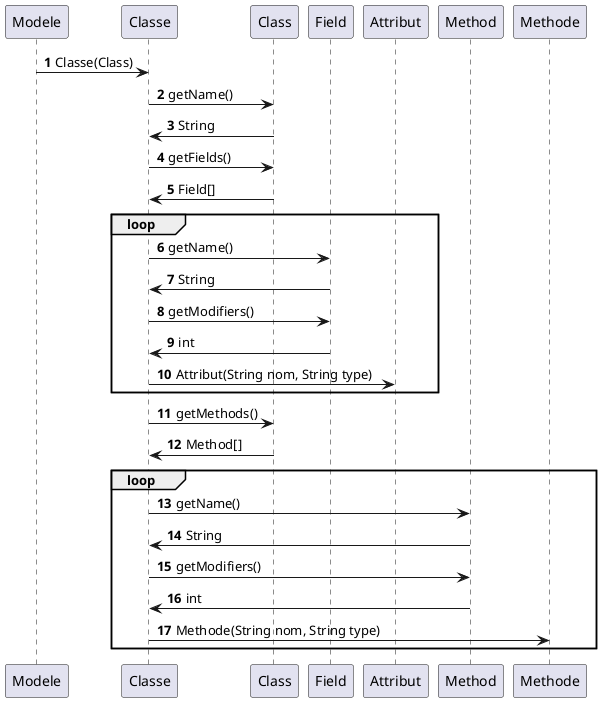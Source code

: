 @startuml
'https://plantuml.com/sequence-diagram

autonumber

Modele -> Classe: Classe(Class)
Classe -> Class: getName()
Class -> Classe:String

Classe -> Class:getFields()
Class -> Classe:Field[]
loop
Classe -> Field:getName()
Field -> Classe:String
Classe -> Field:getModifiers()
Field -> Classe:int
Classe -> Attribut: Attribut(String nom, String type)
end
Classe -> Class:getMethods()
Class -> Classe:Method[]
loop
Classe -> Method:getName()
Method -> Classe:String
Classe -> Method:getModifiers()
Method -> Classe:int
Classe -> Methode: Methode(String nom, String type)
end

@enduml